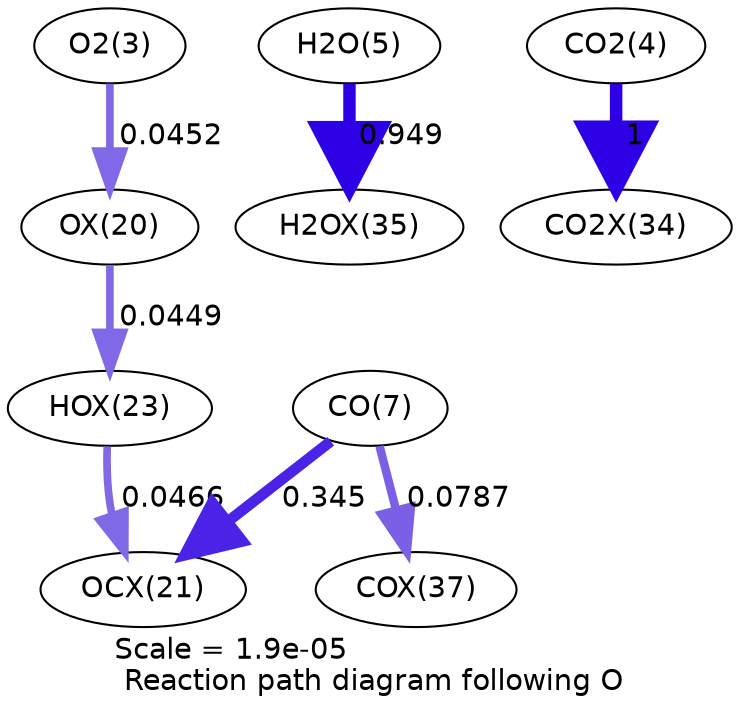 digraph reaction_paths {
center=1;
s5 -> s23[fontname="Helvetica", penwidth=3.66, arrowsize=1.83, color="0.7, 0.545, 0.9"
, label=" 0.0452"];
s23 -> s26[fontname="Helvetica", penwidth=3.66, arrowsize=1.83, color="0.7, 0.545, 0.9"
, label=" 0.0449"];
s26 -> s24[fontname="Helvetica", penwidth=3.69, arrowsize=1.84, color="0.7, 0.547, 0.9"
, label=" 0.0466"];
s7 -> s33[fontname="Helvetica", penwidth=5.96, arrowsize=2.98, color="0.7, 1.45, 0.9"
, label=" 0.949"];
s9 -> s24[fontname="Helvetica", penwidth=5.2, arrowsize=2.6, color="0.7, 0.845, 0.9"
, label=" 0.345"];
s9 -> s35[fontname="Helvetica", penwidth=4.08, arrowsize=2.04, color="0.7, 0.579, 0.9"
, label=" 0.0787"];
s6 -> s32[fontname="Helvetica", penwidth=6, arrowsize=3, color="0.7, 1.5, 0.9"
, label=" 1"];
s5 [ fontname="Helvetica", label="O2(3)"];
s6 [ fontname="Helvetica", label="CO2(4)"];
s7 [ fontname="Helvetica", label="H2O(5)"];
s9 [ fontname="Helvetica", label="CO(7)"];
s23 [ fontname="Helvetica", label="OX(20)"];
s24 [ fontname="Helvetica", label="OCX(21)"];
s26 [ fontname="Helvetica", label="HOX(23)"];
s32 [ fontname="Helvetica", label="CO2X(34)"];
s33 [ fontname="Helvetica", label="H2OX(35)"];
s35 [ fontname="Helvetica", label="COX(37)"];
 label = "Scale = 1.9e-05\l Reaction path diagram following O";
 fontname = "Helvetica";
}
